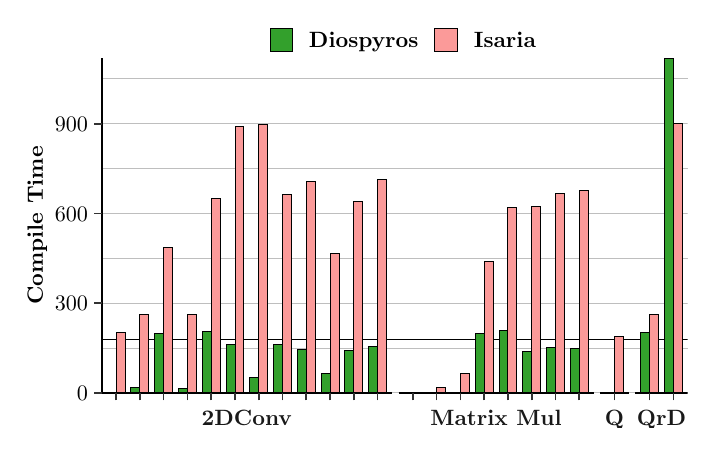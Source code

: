 % Created by tikzDevice version 0.12.4 on 2023-04-18 10:14:28
% !TEX encoding = UTF-8 Unicode
\begin{tikzpicture}[x=1pt,y=1pt]
\definecolor{fillColor}{RGB}{255,255,255}
\path[use as bounding box,fill=fillColor,fill opacity=0.00] (0,0) rectangle (238.49,144.54);
\begin{scope}
\path[clip] (  0.00,  0.00) rectangle (238.49,144.54);
\definecolor{drawColor}{RGB}{255,255,255}
\definecolor{fillColor}{RGB}{255,255,255}

\path[draw=drawColor,line width= 0.6pt,line join=round,line cap=round,fill=fillColor] (  0.00,  0.00) rectangle (238.49,144.54);
\end{scope}
\begin{scope}
\path[clip] ( 26.77, 12.58) rectangle (238.49,133.51);
\definecolor{drawColor}{RGB}{190,190,190}

\path[draw=drawColor,line width= 0.4pt,line join=round,line cap=round] ( 26.77, 12.58) -- (450.21, 12.58);

\path[draw=drawColor,line width= 0.0pt,line join=round,line cap=round] ( 26.77, 28.78) -- (450.21, 28.78);
\definecolor{drawColor}{RGB}{0,0,0}

\path[draw=drawColor,line width= 0.4pt,line join=round,line cap=round] ( 26.77, 32.02) -- (450.21, 32.02);
\definecolor{drawColor}{RGB}{190,190,190}

\path[draw=drawColor,line width= 0.4pt,line join=round,line cap=round] ( 26.77, 44.99) -- (450.21, 44.99);

\path[draw=drawColor,line width= 0.0pt,line join=round,line cap=round] ( 26.77, 61.20) -- (450.21, 61.20);

\path[draw=drawColor,line width= 0.4pt,line join=round,line cap=round] ( 26.77, 77.40) -- (450.21, 77.40);

\path[draw=drawColor,line width= 0.0pt,line join=round,line cap=round] ( 26.77, 93.61) -- (450.21, 93.61);

\path[draw=drawColor,line width= 0.4pt,line join=round,line cap=round] ( 26.77,109.82) -- (450.21,109.82);

\path[draw=drawColor,line width= 0.0pt,line join=round,line cap=round] ( 26.77,126.02) -- (450.21,126.02);
\end{scope}
\begin{scope}
\path[clip] ( 26.77, 12.58) rectangle (131.60,133.51);
\definecolor{drawColor}{RGB}{0,0,0}
\definecolor{fillColor}{RGB}{51,160,44}

\path[draw=drawColor,line width= 0.3pt,fill=fillColor] ( 28.71, 12.58) rectangle ( 31.93, 12.87);
\definecolor{fillColor}{RGB}{251,154,153}

\path[draw=drawColor,line width= 0.3pt,fill=fillColor] ( 31.93, 12.58) rectangle ( 35.15, 34.33);
\definecolor{fillColor}{RGB}{51,160,44}

\path[draw=drawColor,line width= 0.3pt,fill=fillColor] ( 37.30, 12.58) rectangle ( 40.52, 14.52);
\definecolor{fillColor}{RGB}{251,154,153}

\path[draw=drawColor,line width= 0.3pt,fill=fillColor] ( 40.52, 12.58) rectangle ( 43.74, 40.93);
\definecolor{fillColor}{RGB}{51,160,44}

\path[draw=drawColor,line width= 0.3pt,fill=fillColor] ( 45.89, 12.58) rectangle ( 49.11, 34.15);
\definecolor{fillColor}{RGB}{251,154,153}

\path[draw=drawColor,line width= 0.3pt,fill=fillColor] ( 49.11, 12.58) rectangle ( 52.33, 65.25);
\definecolor{fillColor}{RGB}{51,160,44}

\path[draw=drawColor,line width= 0.3pt,fill=fillColor] ( 54.48, 12.58) rectangle ( 57.70, 14.24);
\definecolor{fillColor}{RGB}{251,154,153}

\path[draw=drawColor,line width= 0.3pt,fill=fillColor] ( 57.70, 12.58) rectangle ( 60.93, 40.95);
\definecolor{fillColor}{RGB}{51,160,44}

\path[draw=drawColor,line width= 0.3pt,fill=fillColor] ( 63.07, 12.58) rectangle ( 66.30, 34.78);
\definecolor{fillColor}{RGB}{251,154,153}

\path[draw=drawColor,line width= 0.3pt,fill=fillColor] ( 66.30, 12.58) rectangle ( 69.52, 83.00);
\definecolor{fillColor}{RGB}{51,160,44}

\path[draw=drawColor,line width= 0.3pt,fill=fillColor] ( 71.67, 12.58) rectangle ( 74.89, 30.05);
\definecolor{fillColor}{RGB}{251,154,153}

\path[draw=drawColor,line width= 0.3pt,fill=fillColor] ( 74.89, 12.58) rectangle ( 78.11,108.69);
\definecolor{fillColor}{RGB}{51,160,44}

\path[draw=drawColor,line width= 0.3pt,fill=fillColor] ( 80.26, 12.58) rectangle ( 83.48, 18.33);
\definecolor{fillColor}{RGB}{251,154,153}

\path[draw=drawColor,line width= 0.3pt,fill=fillColor] ( 83.48, 12.58) rectangle ( 86.70,109.69);
\definecolor{fillColor}{RGB}{51,160,44}

\path[draw=drawColor,line width= 0.3pt,fill=fillColor] ( 88.85, 12.58) rectangle ( 92.07, 30.24);
\definecolor{fillColor}{RGB}{251,154,153}

\path[draw=drawColor,line width= 0.3pt,fill=fillColor] ( 92.07, 12.58) rectangle ( 95.29, 84.37);
\definecolor{fillColor}{RGB}{51,160,44}

\path[draw=drawColor,line width= 0.3pt,fill=fillColor] ( 97.44, 12.58) rectangle (100.66, 28.41);
\definecolor{fillColor}{RGB}{251,154,153}

\path[draw=drawColor,line width= 0.3pt,fill=fillColor] (100.66, 12.58) rectangle (103.89, 89.01);
\definecolor{fillColor}{RGB}{51,160,44}

\path[draw=drawColor,line width= 0.3pt,fill=fillColor] (106.03, 12.58) rectangle (109.26, 19.64);
\definecolor{fillColor}{RGB}{251,154,153}

\path[draw=drawColor,line width= 0.3pt,fill=fillColor] (109.26, 12.58) rectangle (112.48, 62.88);
\definecolor{fillColor}{RGB}{51,160,44}

\path[draw=drawColor,line width= 0.3pt,fill=fillColor] (114.63, 12.58) rectangle (117.85, 28.02);
\definecolor{fillColor}{RGB}{251,154,153}

\path[draw=drawColor,line width= 0.3pt,fill=fillColor] (117.85, 12.58) rectangle (121.07, 81.80);
\definecolor{fillColor}{RGB}{51,160,44}

\path[draw=drawColor,line width= 0.3pt,fill=fillColor] (123.22, 12.58) rectangle (126.44, 29.35);
\definecolor{fillColor}{RGB}{251,154,153}

\path[draw=drawColor,line width= 0.3pt,fill=fillColor] (126.44, 12.58) rectangle (129.66, 89.76);
\end{scope}
\begin{scope}
\path[clip] (134.01, 12.58) rectangle (204.46,133.51);
\definecolor{drawColor}{RGB}{0,0,0}
\definecolor{fillColor}{RGB}{51,160,44}

\path[draw=drawColor,line width= 0.3pt,fill=fillColor] (135.94, 12.58) rectangle (139.16, 12.58);
\definecolor{fillColor}{RGB}{251,154,153}

\path[draw=drawColor,line width= 0.3pt,fill=fillColor] (139.16, 12.58) rectangle (142.38, 12.58);
\definecolor{fillColor}{RGB}{51,160,44}

\path[draw=drawColor,line width= 0.3pt,fill=fillColor] (144.53, 12.58) rectangle (147.75, 12.62);
\definecolor{fillColor}{RGB}{251,154,153}

\path[draw=drawColor,line width= 0.3pt,fill=fillColor] (147.75, 12.58) rectangle (150.97, 14.62);
\definecolor{fillColor}{RGB}{51,160,44}

\path[draw=drawColor,line width= 0.3pt,fill=fillColor] (153.12, 12.58) rectangle (156.34, 12.92);
\definecolor{fillColor}{RGB}{251,154,153}

\path[draw=drawColor,line width= 0.3pt,fill=fillColor] (156.34, 12.58) rectangle (159.57, 19.46);
\definecolor{fillColor}{RGB}{51,160,44}

\path[draw=drawColor,line width= 0.3pt,fill=fillColor] (161.71, 12.58) rectangle (164.94, 34.24);
\definecolor{fillColor}{RGB}{251,154,153}

\path[draw=drawColor,line width= 0.3pt,fill=fillColor] (164.94, 12.58) rectangle (168.16, 60.14);
\definecolor{fillColor}{RGB}{51,160,44}

\path[draw=drawColor,line width= 0.3pt,fill=fillColor] (170.31, 12.58) rectangle (173.53, 35.27);
\definecolor{fillColor}{RGB}{251,154,153}

\path[draw=drawColor,line width= 0.3pt,fill=fillColor] (173.53, 12.58) rectangle (176.75, 79.76);
\definecolor{fillColor}{RGB}{51,160,44}

\path[draw=drawColor,line width= 0.3pt,fill=fillColor] (178.90, 12.58) rectangle (182.12, 27.57);
\definecolor{fillColor}{RGB}{251,154,153}

\path[draw=drawColor,line width= 0.3pt,fill=fillColor] (182.12, 12.58) rectangle (185.34, 79.84);
\definecolor{fillColor}{RGB}{51,160,44}

\path[draw=drawColor,line width= 0.3pt,fill=fillColor] (187.49, 12.58) rectangle (190.71, 29.02);
\definecolor{fillColor}{RGB}{251,154,153}

\path[draw=drawColor,line width= 0.3pt,fill=fillColor] (190.71, 12.58) rectangle (193.93, 84.78);
\definecolor{fillColor}{RGB}{51,160,44}

\path[draw=drawColor,line width= 0.3pt,fill=fillColor] (196.08, 12.58) rectangle (199.30, 28.48);
\definecolor{fillColor}{RGB}{251,154,153}

\path[draw=drawColor,line width= 0.3pt,fill=fillColor] (199.30, 12.58) rectangle (202.53, 85.83);
\end{scope}
\begin{scope}
\path[clip] (206.87, 12.58) rectangle (217.18,133.51);
\definecolor{drawColor}{RGB}{0,0,0}
\definecolor{fillColor}{RGB}{51,160,44}

\path[draw=drawColor,line width= 0.3pt,fill=fillColor] (208.80, 12.58) rectangle (212.02, 12.91);
\definecolor{fillColor}{RGB}{251,154,153}

\path[draw=drawColor,line width= 0.3pt,fill=fillColor] (212.02, 12.58) rectangle (215.25, 32.85);
\end{scope}
\begin{scope}
\path[clip] (219.59, 12.58) rectangle (238.49,133.51);
\definecolor{drawColor}{RGB}{0,0,0}
\definecolor{fillColor}{RGB}{51,160,44}

\path[draw=drawColor,line width= 0.3pt,fill=fillColor] (221.52, 12.58) rectangle (224.74, 34.55);
\definecolor{fillColor}{RGB}{251,154,153}

\path[draw=drawColor,line width= 0.3pt,fill=fillColor] (224.74, 12.58) rectangle (227.97, 40.96);
\definecolor{fillColor}{RGB}{51,160,44}

\path[draw=drawColor,line width= 0.3pt,fill=fillColor] (230.11, 12.58) rectangle (233.34,133.51);
\definecolor{fillColor}{RGB}{251,154,153}

\path[draw=drawColor,line width= 0.3pt,fill=fillColor] (233.34, 12.58) rectangle (236.56,110.01);
\end{scope}
\begin{scope}
\path[clip] ( 26.77,  0.00) rectangle (131.60,  7.08);
\definecolor{drawColor}{gray}{0.10}

\node[text=drawColor,anchor=base,inner sep=0pt, outer sep=0pt, scale=  0.80] at ( 79.18,  0.78) {\bfseries 2DConv};
\end{scope}
\begin{scope}
\path[clip] (134.01,  0.00) rectangle (204.46,  7.08);
\definecolor{drawColor}{gray}{0.10}

\node[text=drawColor,anchor=base,inner sep=0pt, outer sep=0pt, scale=  0.80] at (169.23,  0.78) {\bfseries Matrix Mul};
\end{scope}
\begin{scope}
\path[clip] (206.87,  0.00) rectangle (217.18,  7.08);
\definecolor{drawColor}{gray}{0.10}

\node[text=drawColor,anchor=base,inner sep=0pt, outer sep=0pt, scale=  0.80] at (212.02,  0.78) {\bfseries Q};
\end{scope}
\begin{scope}
\path[clip] (219.59,  0.00) rectangle (238.49,  7.08);
\definecolor{drawColor}{gray}{0.10}

\node[text=drawColor,anchor=base,inner sep=0pt, outer sep=0pt, scale=  0.80] at (229.04,  0.78) {\bfseries QrD};
\end{scope}
\begin{scope}
\path[clip] (  0.00,  0.00) rectangle (238.49,144.54);
\definecolor{drawColor}{RGB}{0,0,0}

\path[draw=drawColor,line width= 0.6pt,line join=round] ( 26.77, 12.58) --
	(131.60, 12.58);
\end{scope}
\begin{scope}
\path[clip] (  0.00,  0.00) rectangle (238.49,144.54);
\definecolor{drawColor}{gray}{0.20}

\path[draw=drawColor,line width= 0.6pt,line join=round] ( 31.93,  9.83) --
	( 31.93, 12.58);

\path[draw=drawColor,line width= 0.6pt,line join=round] ( 40.52,  9.83) --
	( 40.52, 12.58);

\path[draw=drawColor,line width= 0.6pt,line join=round] ( 49.11,  9.83) --
	( 49.11, 12.58);

\path[draw=drawColor,line width= 0.6pt,line join=round] ( 57.70,  9.83) --
	( 57.70, 12.58);

\path[draw=drawColor,line width= 0.6pt,line join=round] ( 66.30,  9.83) --
	( 66.30, 12.58);

\path[draw=drawColor,line width= 0.6pt,line join=round] ( 74.89,  9.83) --
	( 74.89, 12.58);

\path[draw=drawColor,line width= 0.6pt,line join=round] ( 83.48,  9.83) --
	( 83.48, 12.58);

\path[draw=drawColor,line width= 0.6pt,line join=round] ( 92.07,  9.83) --
	( 92.07, 12.58);

\path[draw=drawColor,line width= 0.6pt,line join=round] (100.66,  9.83) --
	(100.66, 12.58);

\path[draw=drawColor,line width= 0.6pt,line join=round] (109.26,  9.83) --
	(109.26, 12.58);

\path[draw=drawColor,line width= 0.6pt,line join=round] (117.85,  9.83) --
	(117.85, 12.58);

\path[draw=drawColor,line width= 0.6pt,line join=round] (126.44,  9.83) --
	(126.44, 12.58);
\end{scope}
\begin{scope}
\path[clip] (  0.00,  0.00) rectangle (238.49,144.54);
\definecolor{drawColor}{RGB}{0,0,0}

\path[draw=drawColor,line width= 0.6pt,line join=round] (134.01, 12.58) --
	(204.46, 12.58);
\end{scope}
\begin{scope}
\path[clip] (  0.00,  0.00) rectangle (238.49,144.54);
\definecolor{drawColor}{gray}{0.20}

\path[draw=drawColor,line width= 0.6pt,line join=round] (139.16,  9.83) --
	(139.16, 12.58);

\path[draw=drawColor,line width= 0.6pt,line join=round] (147.75,  9.83) --
	(147.75, 12.58);

\path[draw=drawColor,line width= 0.6pt,line join=round] (156.34,  9.83) --
	(156.34, 12.58);

\path[draw=drawColor,line width= 0.6pt,line join=round] (164.94,  9.83) --
	(164.94, 12.58);

\path[draw=drawColor,line width= 0.6pt,line join=round] (173.53,  9.83) --
	(173.53, 12.58);

\path[draw=drawColor,line width= 0.6pt,line join=round] (182.12,  9.83) --
	(182.12, 12.58);

\path[draw=drawColor,line width= 0.6pt,line join=round] (190.71,  9.83) --
	(190.71, 12.58);

\path[draw=drawColor,line width= 0.6pt,line join=round] (199.30,  9.83) --
	(199.30, 12.58);
\end{scope}
\begin{scope}
\path[clip] (  0.00,  0.00) rectangle (238.49,144.54);
\definecolor{drawColor}{RGB}{0,0,0}

\path[draw=drawColor,line width= 0.6pt,line join=round] (206.87, 12.58) --
	(217.18, 12.58);
\end{scope}
\begin{scope}
\path[clip] (  0.00,  0.00) rectangle (238.49,144.54);
\definecolor{drawColor}{gray}{0.20}

\path[draw=drawColor,line width= 0.6pt,line join=round] (212.02,  9.83) --
	(212.02, 12.58);
\end{scope}
\begin{scope}
\path[clip] (  0.00,  0.00) rectangle (238.49,144.54);
\definecolor{drawColor}{RGB}{0,0,0}

\path[draw=drawColor,line width= 0.6pt,line join=round] (219.59, 12.58) --
	(238.49, 12.58);
\end{scope}
\begin{scope}
\path[clip] (  0.00,  0.00) rectangle (238.49,144.54);
\definecolor{drawColor}{gray}{0.20}

\path[draw=drawColor,line width= 0.6pt,line join=round] (224.74,  9.83) --
	(224.74, 12.58);

\path[draw=drawColor,line width= 0.6pt,line join=round] (233.34,  9.83) --
	(233.34, 12.58);
\end{scope}
\begin{scope}
\path[clip] (  0.00,  0.00) rectangle (238.49,144.54);
\definecolor{drawColor}{RGB}{0,0,0}

\path[draw=drawColor,line width= 0.6pt,line join=round] ( 26.77, 12.58) --
	( 26.77,133.51);
\end{scope}
\begin{scope}
\path[clip] (  0.00,  0.00) rectangle (238.49,144.54);
\definecolor{drawColor}{RGB}{0,0,0}

\node[text=drawColor,anchor=base east,inner sep=0pt, outer sep=0pt, scale=  0.80] at ( 21.82,  9.82) {0};

\node[text=drawColor,anchor=base east,inner sep=0pt, outer sep=0pt, scale=  0.80] at ( 21.82, 42.23) {300};

\node[text=drawColor,anchor=base east,inner sep=0pt, outer sep=0pt, scale=  0.80] at ( 21.82, 74.65) {600};

\node[text=drawColor,anchor=base east,inner sep=0pt, outer sep=0pt, scale=  0.80] at ( 21.82,107.06) {900};
\end{scope}
\begin{scope}
\path[clip] (  0.00,  0.00) rectangle (238.49,144.54);
\definecolor{drawColor}{gray}{0.20}

\path[draw=drawColor,line width= 0.6pt,line join=round] ( 24.02, 12.58) --
	( 26.77, 12.58);

\path[draw=drawColor,line width= 0.6pt,line join=round] ( 24.02, 44.99) --
	( 26.77, 44.99);

\path[draw=drawColor,line width= 0.6pt,line join=round] ( 24.02, 77.40) --
	( 26.77, 77.40);

\path[draw=drawColor,line width= 0.6pt,line join=round] ( 24.02,109.82) --
	( 26.77,109.82);
\end{scope}
\begin{scope}
\path[clip] (  0.00,  0.00) rectangle (238.49,144.54);
\definecolor{drawColor}{RGB}{0,0,0}

\node[text=drawColor,rotate= 90.00,anchor=base,inner sep=0pt, outer sep=0pt, scale=  0.80] at (  5.52, 73.04) {\bfseries Compile Time};
\end{scope}
\begin{scope}
\path[clip] (  0.00,  0.00) rectangle (238.49,144.54);
\definecolor{drawColor}{RGB}{0,0,0}
\definecolor{fillColor}{RGB}{51,160,44}

\path[draw=drawColor,line width= 0.3pt,fill=fillColor] ( 87.54,135.93) rectangle ( 95.72,144.11);
\end{scope}
\begin{scope}
\path[clip] (  0.00,  0.00) rectangle (238.49,144.54);
\definecolor{drawColor}{RGB}{0,0,0}
\definecolor{fillColor}{RGB}{251,154,153}

\path[draw=drawColor,line width= 0.3pt,fill=fillColor] (147.14,135.93) rectangle (155.32,144.11);
\end{scope}
\begin{scope}
\path[clip] (  0.00,  0.00) rectangle (238.49,144.54);
\definecolor{drawColor}{RGB}{0,0,0}

\node[text=drawColor,anchor=base west,inner sep=0pt, outer sep=0pt, scale=  0.80] at (101.65,137.26) {\bfseries Diospyros};
\end{scope}
\begin{scope}
\path[clip] (  0.00,  0.00) rectangle (238.49,144.54);
\definecolor{drawColor}{RGB}{0,0,0}

\node[text=drawColor,anchor=base west,inner sep=0pt, outer sep=0pt, scale=  0.80] at (161.24,137.26) {\bfseries Isaria};
\end{scope}
\end{tikzpicture}
